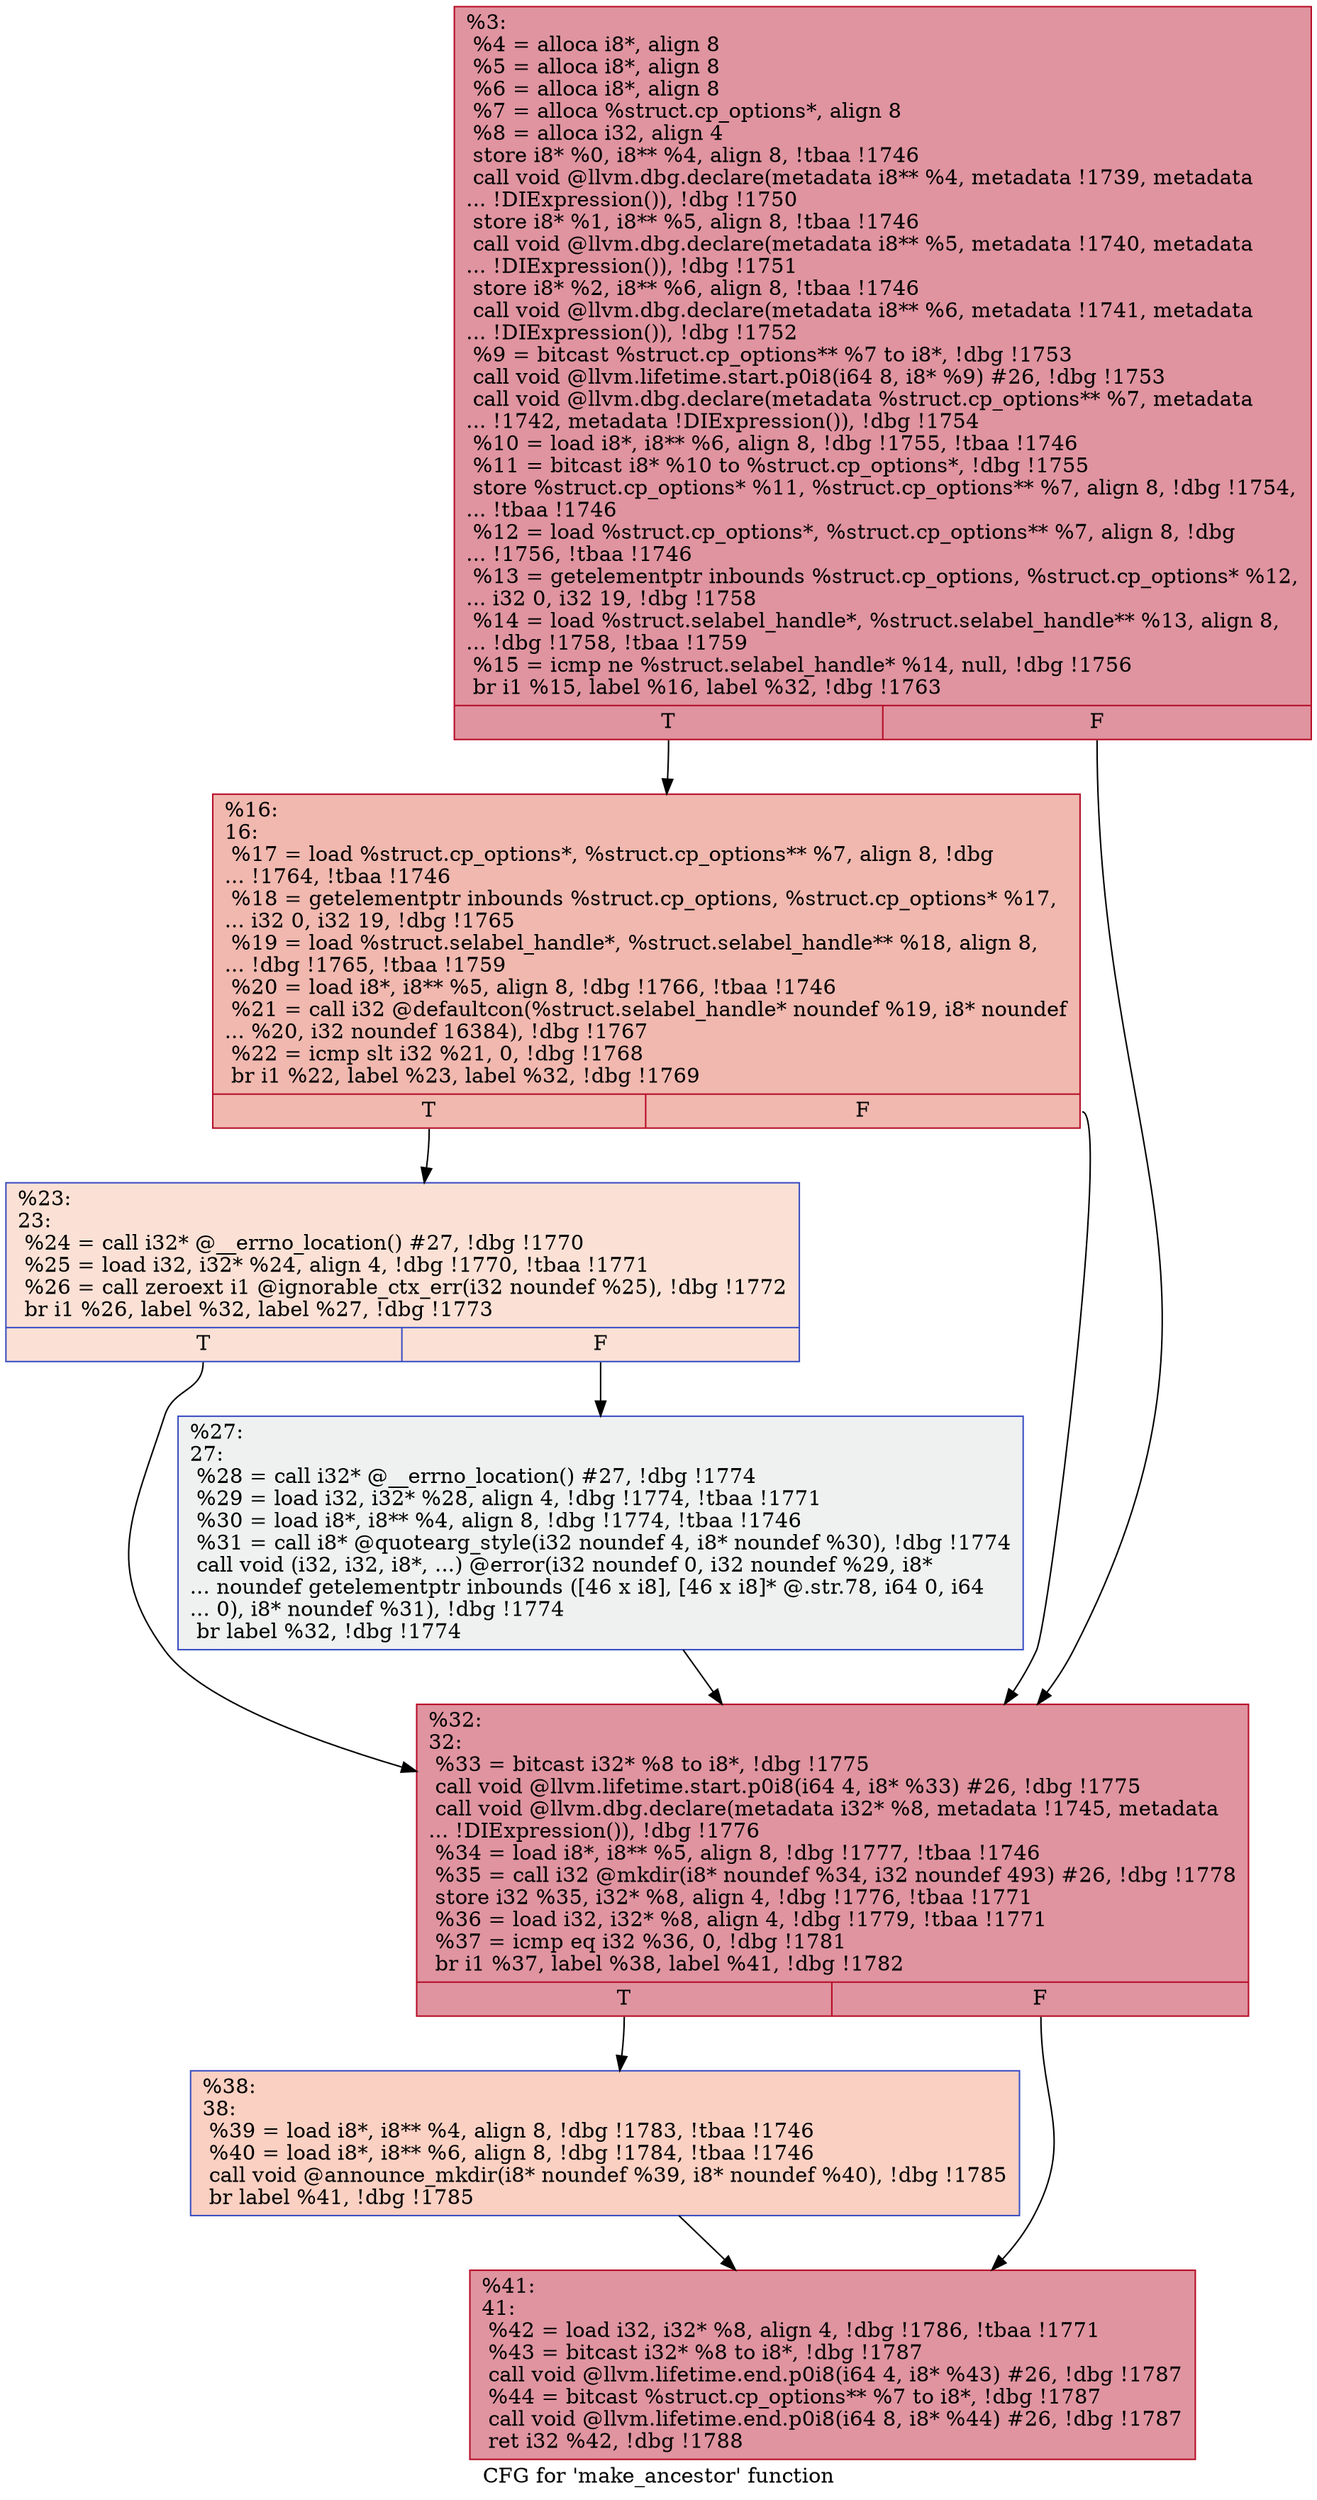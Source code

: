 digraph "CFG for 'make_ancestor' function" {
	label="CFG for 'make_ancestor' function";

	Node0x16e4850 [shape=record,color="#b70d28ff", style=filled, fillcolor="#b70d2870",label="{%3:\l  %4 = alloca i8*, align 8\l  %5 = alloca i8*, align 8\l  %6 = alloca i8*, align 8\l  %7 = alloca %struct.cp_options*, align 8\l  %8 = alloca i32, align 4\l  store i8* %0, i8** %4, align 8, !tbaa !1746\l  call void @llvm.dbg.declare(metadata i8** %4, metadata !1739, metadata\l... !DIExpression()), !dbg !1750\l  store i8* %1, i8** %5, align 8, !tbaa !1746\l  call void @llvm.dbg.declare(metadata i8** %5, metadata !1740, metadata\l... !DIExpression()), !dbg !1751\l  store i8* %2, i8** %6, align 8, !tbaa !1746\l  call void @llvm.dbg.declare(metadata i8** %6, metadata !1741, metadata\l... !DIExpression()), !dbg !1752\l  %9 = bitcast %struct.cp_options** %7 to i8*, !dbg !1753\l  call void @llvm.lifetime.start.p0i8(i64 8, i8* %9) #26, !dbg !1753\l  call void @llvm.dbg.declare(metadata %struct.cp_options** %7, metadata\l... !1742, metadata !DIExpression()), !dbg !1754\l  %10 = load i8*, i8** %6, align 8, !dbg !1755, !tbaa !1746\l  %11 = bitcast i8* %10 to %struct.cp_options*, !dbg !1755\l  store %struct.cp_options* %11, %struct.cp_options** %7, align 8, !dbg !1754,\l... !tbaa !1746\l  %12 = load %struct.cp_options*, %struct.cp_options** %7, align 8, !dbg\l... !1756, !tbaa !1746\l  %13 = getelementptr inbounds %struct.cp_options, %struct.cp_options* %12,\l... i32 0, i32 19, !dbg !1758\l  %14 = load %struct.selabel_handle*, %struct.selabel_handle** %13, align 8,\l... !dbg !1758, !tbaa !1759\l  %15 = icmp ne %struct.selabel_handle* %14, null, !dbg !1756\l  br i1 %15, label %16, label %32, !dbg !1763\l|{<s0>T|<s1>F}}"];
	Node0x16e4850:s0 -> Node0x16e4960;
	Node0x16e4850:s1 -> Node0x16e4a50;
	Node0x16e4960 [shape=record,color="#b70d28ff", style=filled, fillcolor="#dc5d4a70",label="{%16:\l16:                                               \l  %17 = load %struct.cp_options*, %struct.cp_options** %7, align 8, !dbg\l... !1764, !tbaa !1746\l  %18 = getelementptr inbounds %struct.cp_options, %struct.cp_options* %17,\l... i32 0, i32 19, !dbg !1765\l  %19 = load %struct.selabel_handle*, %struct.selabel_handle** %18, align 8,\l... !dbg !1765, !tbaa !1759\l  %20 = load i8*, i8** %5, align 8, !dbg !1766, !tbaa !1746\l  %21 = call i32 @defaultcon(%struct.selabel_handle* noundef %19, i8* noundef\l... %20, i32 noundef 16384), !dbg !1767\l  %22 = icmp slt i32 %21, 0, !dbg !1768\l  br i1 %22, label %23, label %32, !dbg !1769\l|{<s0>T|<s1>F}}"];
	Node0x16e4960:s0 -> Node0x16e49b0;
	Node0x16e4960:s1 -> Node0x16e4a50;
	Node0x16e49b0 [shape=record,color="#3d50c3ff", style=filled, fillcolor="#f7bca170",label="{%23:\l23:                                               \l  %24 = call i32* @__errno_location() #27, !dbg !1770\l  %25 = load i32, i32* %24, align 4, !dbg !1770, !tbaa !1771\l  %26 = call zeroext i1 @ignorable_ctx_err(i32 noundef %25), !dbg !1772\l  br i1 %26, label %32, label %27, !dbg !1773\l|{<s0>T|<s1>F}}"];
	Node0x16e49b0:s0 -> Node0x16e4a50;
	Node0x16e49b0:s1 -> Node0x16e4a00;
	Node0x16e4a00 [shape=record,color="#3d50c3ff", style=filled, fillcolor="#dbdcde70",label="{%27:\l27:                                               \l  %28 = call i32* @__errno_location() #27, !dbg !1774\l  %29 = load i32, i32* %28, align 4, !dbg !1774, !tbaa !1771\l  %30 = load i8*, i8** %4, align 8, !dbg !1774, !tbaa !1746\l  %31 = call i8* @quotearg_style(i32 noundef 4, i8* noundef %30), !dbg !1774\l  call void (i32, i32, i8*, ...) @error(i32 noundef 0, i32 noundef %29, i8*\l... noundef getelementptr inbounds ([46 x i8], [46 x i8]* @.str.78, i64 0, i64\l... 0), i8* noundef %31), !dbg !1774\l  br label %32, !dbg !1774\l}"];
	Node0x16e4a00 -> Node0x16e4a50;
	Node0x16e4a50 [shape=record,color="#b70d28ff", style=filled, fillcolor="#b70d2870",label="{%32:\l32:                                               \l  %33 = bitcast i32* %8 to i8*, !dbg !1775\l  call void @llvm.lifetime.start.p0i8(i64 4, i8* %33) #26, !dbg !1775\l  call void @llvm.dbg.declare(metadata i32* %8, metadata !1745, metadata\l... !DIExpression()), !dbg !1776\l  %34 = load i8*, i8** %5, align 8, !dbg !1777, !tbaa !1746\l  %35 = call i32 @mkdir(i8* noundef %34, i32 noundef 493) #26, !dbg !1778\l  store i32 %35, i32* %8, align 4, !dbg !1776, !tbaa !1771\l  %36 = load i32, i32* %8, align 4, !dbg !1779, !tbaa !1771\l  %37 = icmp eq i32 %36, 0, !dbg !1781\l  br i1 %37, label %38, label %41, !dbg !1782\l|{<s0>T|<s1>F}}"];
	Node0x16e4a50:s0 -> Node0x16e4aa0;
	Node0x16e4a50:s1 -> Node0x16e4af0;
	Node0x16e4aa0 [shape=record,color="#3d50c3ff", style=filled, fillcolor="#f3947570",label="{%38:\l38:                                               \l  %39 = load i8*, i8** %4, align 8, !dbg !1783, !tbaa !1746\l  %40 = load i8*, i8** %6, align 8, !dbg !1784, !tbaa !1746\l  call void @announce_mkdir(i8* noundef %39, i8* noundef %40), !dbg !1785\l  br label %41, !dbg !1785\l}"];
	Node0x16e4aa0 -> Node0x16e4af0;
	Node0x16e4af0 [shape=record,color="#b70d28ff", style=filled, fillcolor="#b70d2870",label="{%41:\l41:                                               \l  %42 = load i32, i32* %8, align 4, !dbg !1786, !tbaa !1771\l  %43 = bitcast i32* %8 to i8*, !dbg !1787\l  call void @llvm.lifetime.end.p0i8(i64 4, i8* %43) #26, !dbg !1787\l  %44 = bitcast %struct.cp_options** %7 to i8*, !dbg !1787\l  call void @llvm.lifetime.end.p0i8(i64 8, i8* %44) #26, !dbg !1787\l  ret i32 %42, !dbg !1788\l}"];
}
